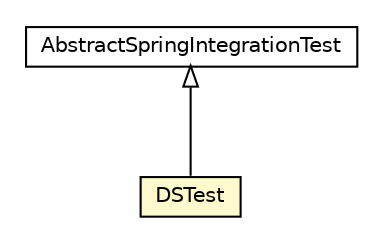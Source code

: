 #!/usr/local/bin/dot
#
# Class diagram 
# Generated by UMLGraph version R5_6_6-8-g8d7759 (http://www.umlgraph.org/)
#

digraph G {
	edge [fontname="Helvetica",fontsize=10,labelfontname="Helvetica",labelfontsize=10];
	node [fontname="Helvetica",fontsize=10,shape=plaintext];
	nodesep=0.25;
	ranksep=0.5;
	// org.dayatang.dsmonitor.DSTest
	c19598 [label=<<table title="org.dayatang.dsmonitor.DSTest" border="0" cellborder="1" cellspacing="0" cellpadding="2" port="p" bgcolor="lemonChiffon" href="./DSTest.html">
		<tr><td><table border="0" cellspacing="0" cellpadding="1">
<tr><td align="center" balign="center"> DSTest </td></tr>
		</table></td></tr>
		</table>>, URL="./DSTest.html", fontname="Helvetica", fontcolor="black", fontsize=10.0];
	//org.dayatang.dsmonitor.DSTest extends org.dayatang.springtest.AbstractSpringIntegrationTest
	c19613:p -> c19598:p [dir=back,arrowtail=empty];
	// org.dayatang.springtest.AbstractSpringIntegrationTest
	c19613 [label=<<table title="org.dayatang.springtest.AbstractSpringIntegrationTest" border="0" cellborder="1" cellspacing="0" cellpadding="2" port="p">
		<tr><td><table border="0" cellspacing="0" cellpadding="1">
<tr><td align="center" balign="center"> AbstractSpringIntegrationTest </td></tr>
		</table></td></tr>
		</table>>, URL="null", fontname="Helvetica", fontcolor="black", fontsize=10.0];
}

